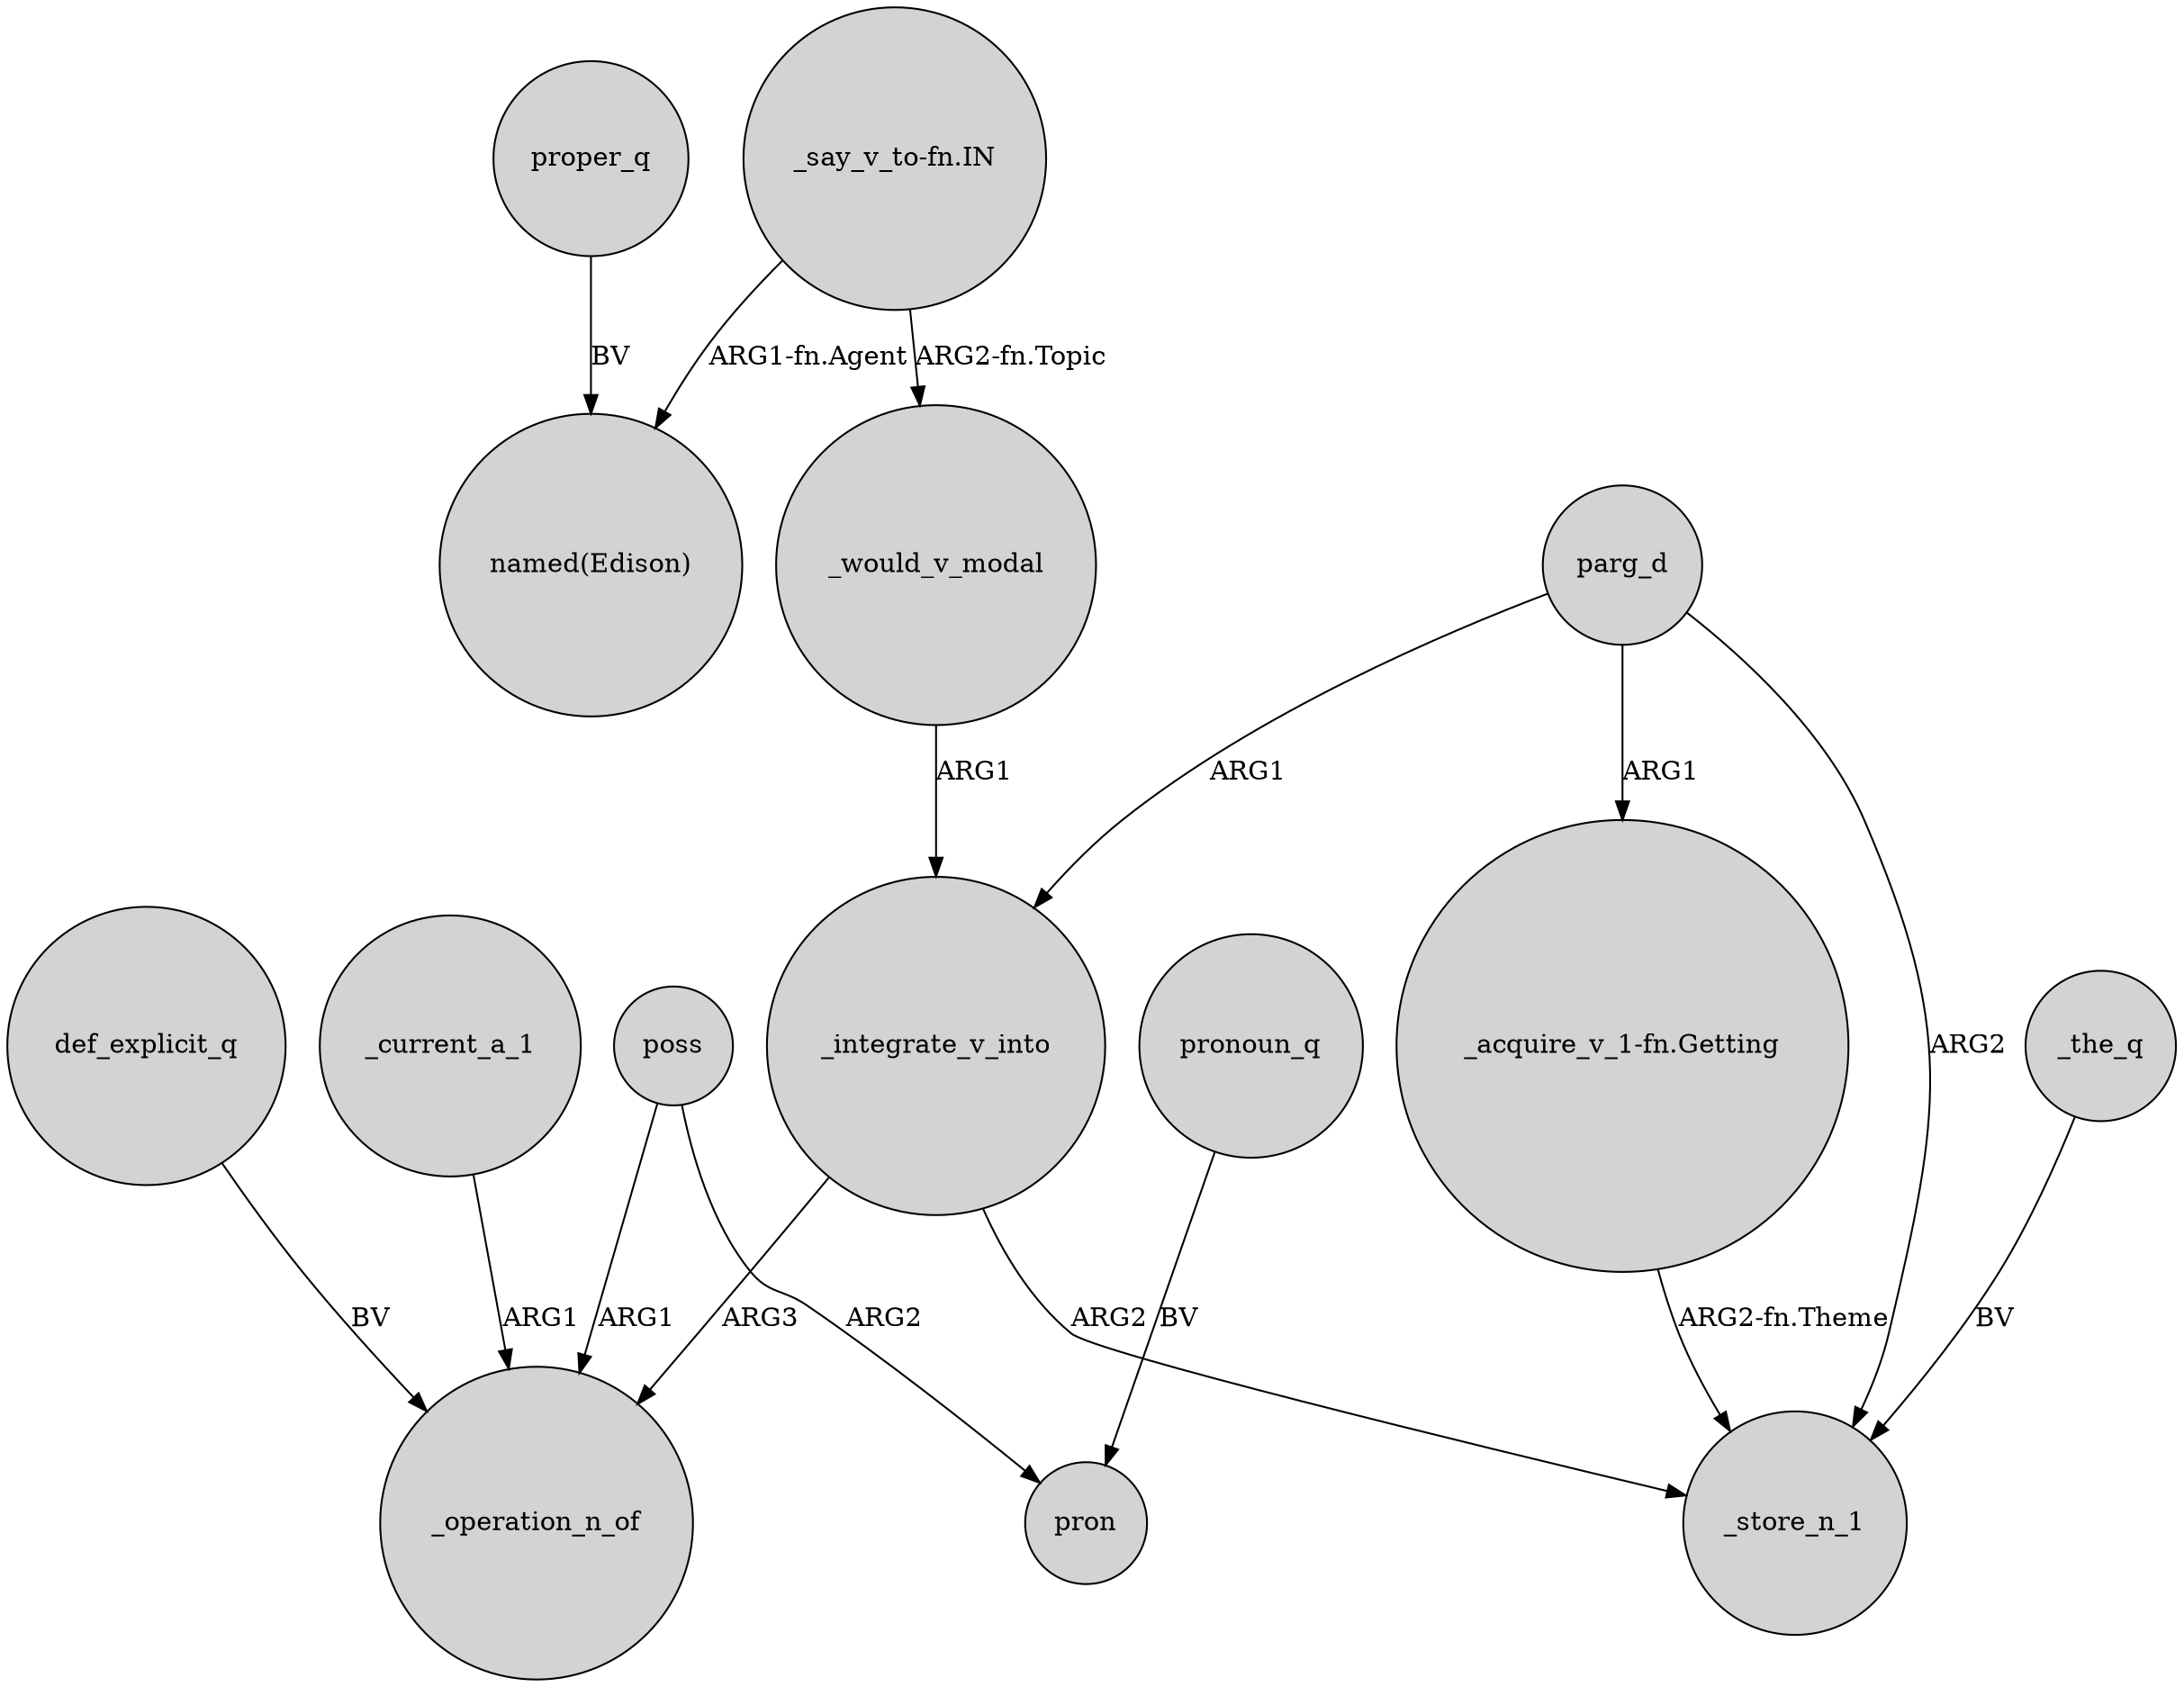 digraph {
	node [shape=circle style=filled]
	"_say_v_to-fn.IN" -> _would_v_modal [label="ARG2-fn.Topic"]
	def_explicit_q -> _operation_n_of [label=BV]
	parg_d -> _store_n_1 [label=ARG2]
	_current_a_1 -> _operation_n_of [label=ARG1]
	_integrate_v_into -> _operation_n_of [label=ARG3]
	_integrate_v_into -> _store_n_1 [label=ARG2]
	poss -> pron [label=ARG2]
	parg_d -> _integrate_v_into [label=ARG1]
	"_acquire_v_1-fn.Getting" -> _store_n_1 [label="ARG2-fn.Theme"]
	parg_d -> "_acquire_v_1-fn.Getting" [label=ARG1]
	poss -> _operation_n_of [label=ARG1]
	_the_q -> _store_n_1 [label=BV]
	_would_v_modal -> _integrate_v_into [label=ARG1]
	proper_q -> "named(Edison)" [label=BV]
	"_say_v_to-fn.IN" -> "named(Edison)" [label="ARG1-fn.Agent"]
	pronoun_q -> pron [label=BV]
}
